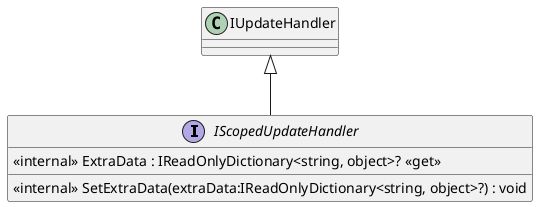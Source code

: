 @startuml
interface IScopedUpdateHandler {
    <<internal>> ExtraData : IReadOnlyDictionary<string, object>? <<get>>
    <<internal>> SetExtraData(extraData:IReadOnlyDictionary<string, object>?) : void
}
IUpdateHandler <|-- IScopedUpdateHandler
@enduml
